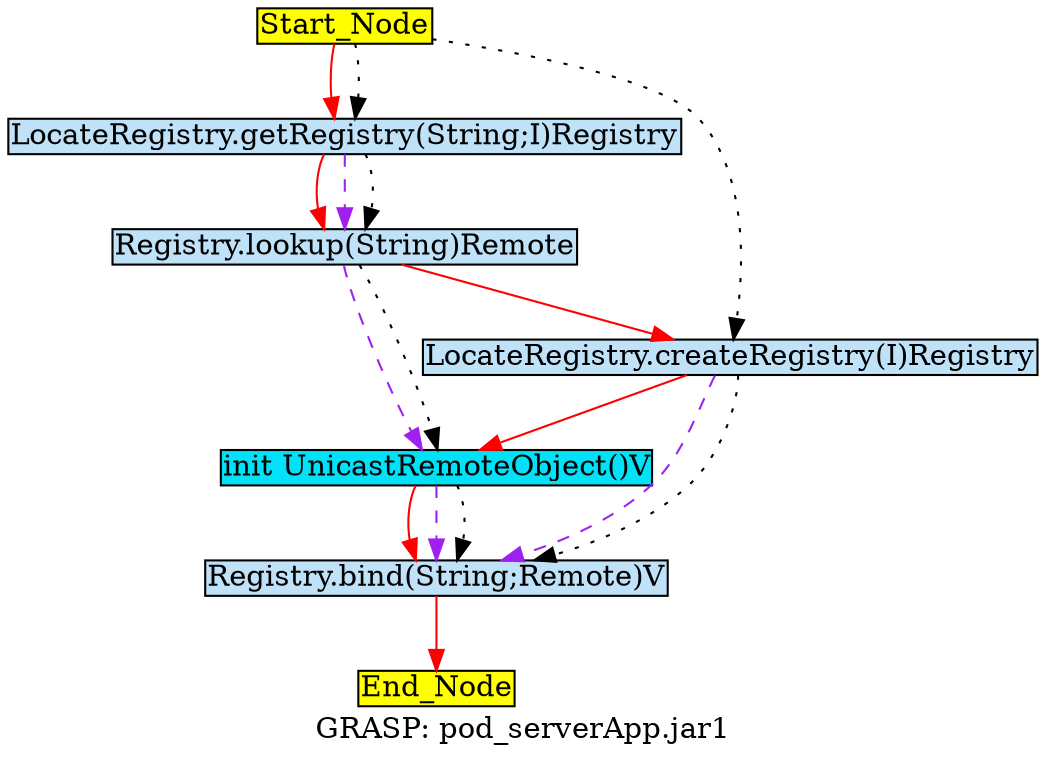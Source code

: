 digraph G {
	graph[label="GRASP: pod_serverApp.jar1"];	node[style=filled,fillcolor ="white",shape=box,margin=0.02,width=0,height=0];
	"Start_Node"[fillcolor ="yellow",style="filled" ];
	"Registry.bind(String;Remote)V"[fillcolor ="#c0e2f8",style="filled" ];
	"LocateRegistry.getRegistry(String;I)Registry"[fillcolor ="#c0e2f8",style="filled" ];
	"init UnicastRemoteObject()V"[fillcolor ="#00e2f8",style="filled" ];
	"Registry.lookup(String)Remote"[fillcolor ="#c0e2f8",style="filled" ];
	"LocateRegistry.createRegistry(I)Registry"[fillcolor ="#c0e2f8",style="filled" ];
	"Start_Node"[fillcolor ="yellow",style="filled" ];
	"End_Node"[fillcolor ="yellow",style="filled" ];
	"LocateRegistry.getRegistry(String;I)Registry" -> "Registry.lookup(String)Remote"[color="red",style=solid];
	"LocateRegistry.getRegistry(String;I)Registry" -> "Registry.lookup(String)Remote"[color="purple",style=dashed];
	"LocateRegistry.getRegistry(String;I)Registry" -> "Registry.lookup(String)Remote"[color="black",style=dotted];
	"Registry.bind(String;Remote)V" -> "End_Node"[color="red",style=solid];
	"init UnicastRemoteObject()V" -> "Registry.bind(String;Remote)V"[color="red",style=solid];
	"init UnicastRemoteObject()V" -> "Registry.bind(String;Remote)V"[color="purple",style=dashed];
	"init UnicastRemoteObject()V" -> "Registry.bind(String;Remote)V"[color="black",style=dotted];
	"Registry.lookup(String)Remote" -> "init UnicastRemoteObject()V"[color="purple",style=dashed];
	"Registry.lookup(String)Remote" -> "init UnicastRemoteObject()V"[color="black",style=dotted];
	"Registry.lookup(String)Remote" -> "LocateRegistry.createRegistry(I)Registry"[color="red",style=solid];
	"LocateRegistry.createRegistry(I)Registry" -> "Registry.bind(String;Remote)V"[color="purple",style=dashed];
	"LocateRegistry.createRegistry(I)Registry" -> "Registry.bind(String;Remote)V"[color="black",style=dotted];
	"LocateRegistry.createRegistry(I)Registry" -> "init UnicastRemoteObject()V"[color="red",style=solid];
	"Start_Node" -> "LocateRegistry.getRegistry(String;I)Registry"[color="red",style=solid];
	"Start_Node" -> "LocateRegistry.getRegistry(String;I)Registry"[color="black",style=dotted];
	"Start_Node" -> "LocateRegistry.createRegistry(I)Registry"[color="black",style=dotted];
}
